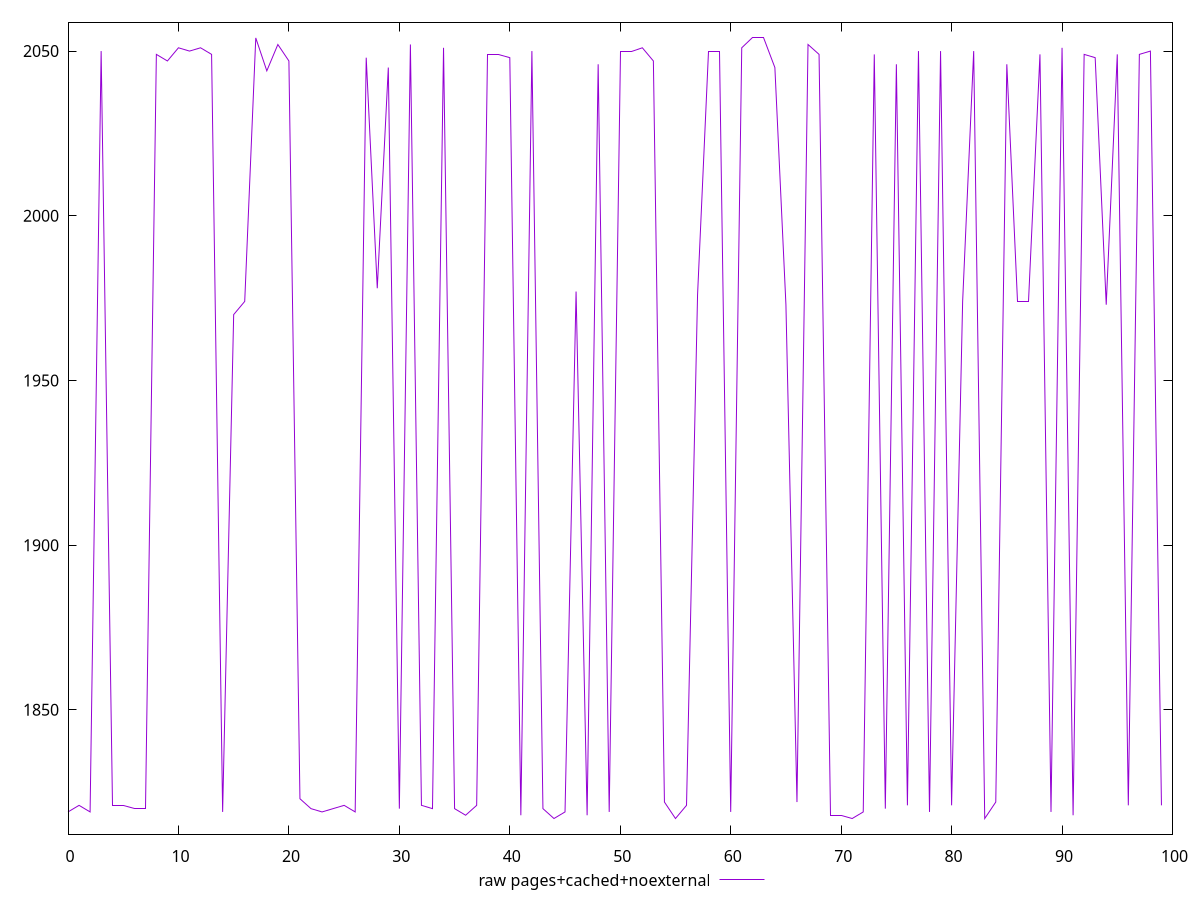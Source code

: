 $_rawPagesCachedNoexternal <<EOF
1819
1821
1819
2050
1821
1821
1820
1820
2049
2047
2051
2050
2051
2049
1819
1970
1974
2054
2044
2052
2047
1823
1820
1819
1820
1821
1819
2048
1978
2045
1820
2052
1821
1820
2051
1820
1818
1821
2049
2049
2048
1818
2050
1820
1817
1819
1977
1818
2046
1819
2050
2050
2051
2047
1822
1817
1821
1976
2050
2050
1819
2051
2054
2054
2045
1973
1822
2052
2049
1818
1818
1817
1819
2049
1820
2046
1821
2050
1819
2050
1821
1974
2050
1817
1822
2046
1974
1974
2049
1819
2051
1818
2049
2048
1973
2049
1821
2049
2050
1821
EOF
set key outside below
set terminal pngcairo
set output "report_00004_2020-11-02T20-21-41.718Z/metrics/pages+cached+noexternal//raw.png"
set yrange [1812.26:2058.74]
plot $_rawPagesCachedNoexternal title "raw pages+cached+noexternal" with line ,
